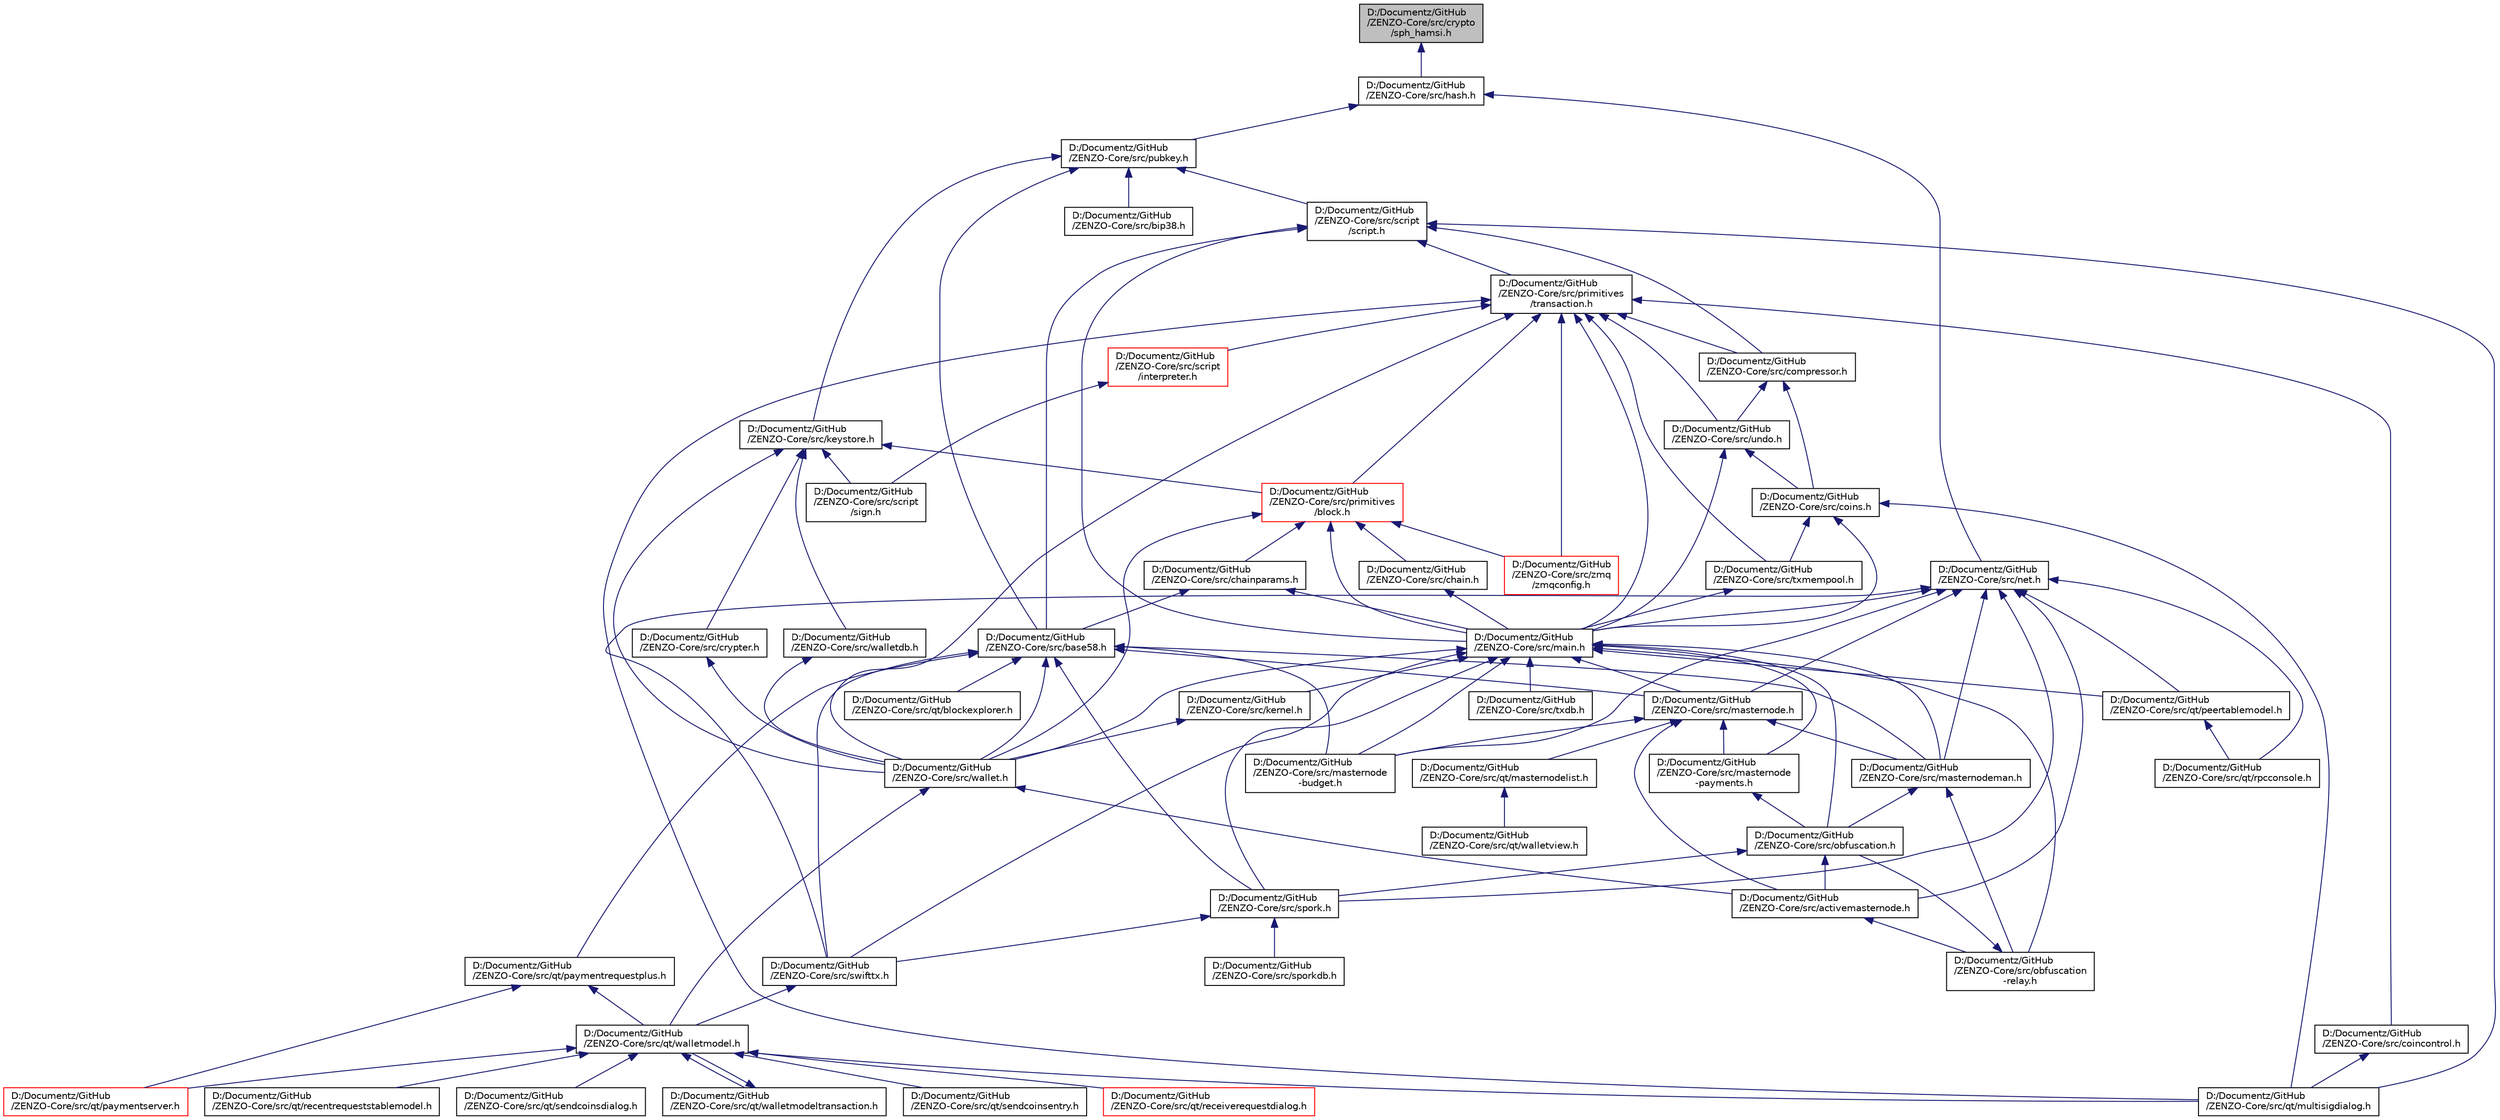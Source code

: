 digraph "D:/Documentz/GitHub/ZENZO-Core/src/crypto/sph_hamsi.h"
{
 // LATEX_PDF_SIZE
  edge [fontname="Helvetica",fontsize="10",labelfontname="Helvetica",labelfontsize="10"];
  node [fontname="Helvetica",fontsize="10",shape=record];
  Node4 [label="D:/Documentz/GitHub\l/ZENZO-Core/src/crypto\l/sph_hamsi.h",height=0.2,width=0.4,color="black", fillcolor="grey75", style="filled", fontcolor="black",tooltip=" "];
  Node4 -> Node5 [dir="back",color="midnightblue",fontsize="10",style="solid",fontname="Helvetica"];
  Node5 [label="D:/Documentz/GitHub\l/ZENZO-Core/src/hash.h",height=0.2,width=0.4,color="black", fillcolor="white", style="filled",URL="$hash_8h_source.html",tooltip=" "];
  Node5 -> Node6 [dir="back",color="midnightblue",fontsize="10",style="solid",fontname="Helvetica"];
  Node6 [label="D:/Documentz/GitHub\l/ZENZO-Core/src/net.h",height=0.2,width=0.4,color="black", fillcolor="white", style="filled",URL="$net_8h_source.html",tooltip=" "];
  Node6 -> Node7 [dir="back",color="midnightblue",fontsize="10",style="solid",fontname="Helvetica"];
  Node7 [label="D:/Documentz/GitHub\l/ZENZO-Core/src/main.h",height=0.2,width=0.4,color="black", fillcolor="white", style="filled",URL="$main_8h_source.html",tooltip=" "];
  Node7 -> Node8 [dir="back",color="midnightblue",fontsize="10",style="solid",fontname="Helvetica"];
  Node8 [label="D:/Documentz/GitHub\l/ZENZO-Core/src/txdb.h",height=0.2,width=0.4,color="black", fillcolor="white", style="filled",URL="$txdb_8h_source.html",tooltip=" "];
  Node7 -> Node9 [dir="back",color="midnightblue",fontsize="10",style="solid",fontname="Helvetica"];
  Node9 [label="D:/Documentz/GitHub\l/ZENZO-Core/src/spork.h",height=0.2,width=0.4,color="black", fillcolor="white", style="filled",URL="$spork_8h_source.html",tooltip=" "];
  Node9 -> Node10 [dir="back",color="midnightblue",fontsize="10",style="solid",fontname="Helvetica"];
  Node10 [label="D:/Documentz/GitHub\l/ZENZO-Core/src/sporkdb.h",height=0.2,width=0.4,color="black", fillcolor="white", style="filled",URL="$sporkdb_8h_source.html",tooltip=" "];
  Node9 -> Node11 [dir="back",color="midnightblue",fontsize="10",style="solid",fontname="Helvetica"];
  Node11 [label="D:/Documentz/GitHub\l/ZENZO-Core/src/swifttx.h",height=0.2,width=0.4,color="black", fillcolor="white", style="filled",URL="$swifttx_8h_source.html",tooltip=" "];
  Node11 -> Node12 [dir="back",color="midnightblue",fontsize="10",style="solid",fontname="Helvetica"];
  Node12 [label="D:/Documentz/GitHub\l/ZENZO-Core/src/qt/walletmodel.h",height=0.2,width=0.4,color="black", fillcolor="white", style="filled",URL="$walletmodel_8h_source.html",tooltip=" "];
  Node12 -> Node13 [dir="back",color="midnightblue",fontsize="10",style="solid",fontname="Helvetica"];
  Node13 [label="D:/Documentz/GitHub\l/ZENZO-Core/src/qt/walletmodeltransaction.h",height=0.2,width=0.4,color="black", fillcolor="white", style="filled",URL="$walletmodeltransaction_8h_source.html",tooltip=" "];
  Node13 -> Node12 [dir="back",color="midnightblue",fontsize="10",style="solid",fontname="Helvetica"];
  Node12 -> Node14 [dir="back",color="midnightblue",fontsize="10",style="solid",fontname="Helvetica"];
  Node14 [label="D:/Documentz/GitHub\l/ZENZO-Core/src/qt/multisigdialog.h",height=0.2,width=0.4,color="black", fillcolor="white", style="filled",URL="$multisigdialog_8h_source.html",tooltip=" "];
  Node12 -> Node15 [dir="back",color="midnightblue",fontsize="10",style="solid",fontname="Helvetica"];
  Node15 [label="D:/Documentz/GitHub\l/ZENZO-Core/src/qt/paymentserver.h",height=0.2,width=0.4,color="red", fillcolor="white", style="filled",URL="$paymentserver_8h_source.html",tooltip=" "];
  Node12 -> Node17 [dir="back",color="midnightblue",fontsize="10",style="solid",fontname="Helvetica"];
  Node17 [label="D:/Documentz/GitHub\l/ZENZO-Core/src/qt/sendcoinsentry.h",height=0.2,width=0.4,color="black", fillcolor="white", style="filled",URL="$sendcoinsentry_8h_source.html",tooltip=" "];
  Node12 -> Node18 [dir="back",color="midnightblue",fontsize="10",style="solid",fontname="Helvetica"];
  Node18 [label="D:/Documentz/GitHub\l/ZENZO-Core/src/qt/receiverequestdialog.h",height=0.2,width=0.4,color="red", fillcolor="white", style="filled",URL="$receiverequestdialog_8h_source.html",tooltip=" "];
  Node12 -> Node20 [dir="back",color="midnightblue",fontsize="10",style="solid",fontname="Helvetica"];
  Node20 [label="D:/Documentz/GitHub\l/ZENZO-Core/src/qt/recentrequeststablemodel.h",height=0.2,width=0.4,color="black", fillcolor="white", style="filled",URL="$recentrequeststablemodel_8h_source.html",tooltip=" "];
  Node12 -> Node21 [dir="back",color="midnightblue",fontsize="10",style="solid",fontname="Helvetica"];
  Node21 [label="D:/Documentz/GitHub\l/ZENZO-Core/src/qt/sendcoinsdialog.h",height=0.2,width=0.4,color="black", fillcolor="white", style="filled",URL="$sendcoinsdialog_8h_source.html",tooltip=" "];
  Node7 -> Node22 [dir="back",color="midnightblue",fontsize="10",style="solid",fontname="Helvetica"];
  Node22 [label="D:/Documentz/GitHub\l/ZENZO-Core/src/obfuscation.h",height=0.2,width=0.4,color="black", fillcolor="white", style="filled",URL="$obfuscation_8h_source.html",tooltip=" "];
  Node22 -> Node9 [dir="back",color="midnightblue",fontsize="10",style="solid",fontname="Helvetica"];
  Node22 -> Node23 [dir="back",color="midnightblue",fontsize="10",style="solid",fontname="Helvetica"];
  Node23 [label="D:/Documentz/GitHub\l/ZENZO-Core/src/activemasternode.h",height=0.2,width=0.4,color="black", fillcolor="white", style="filled",URL="$activemasternode_8h_source.html",tooltip=" "];
  Node23 -> Node24 [dir="back",color="midnightblue",fontsize="10",style="solid",fontname="Helvetica"];
  Node24 [label="D:/Documentz/GitHub\l/ZENZO-Core/src/obfuscation\l-relay.h",height=0.2,width=0.4,color="black", fillcolor="white", style="filled",URL="$obfuscation-relay_8h_source.html",tooltip=" "];
  Node24 -> Node22 [dir="back",color="midnightblue",fontsize="10",style="solid",fontname="Helvetica"];
  Node7 -> Node25 [dir="back",color="midnightblue",fontsize="10",style="solid",fontname="Helvetica"];
  Node25 [label="D:/Documentz/GitHub\l/ZENZO-Core/src/masternode\l-payments.h",height=0.2,width=0.4,color="black", fillcolor="white", style="filled",URL="$masternode-payments_8h_source.html",tooltip=" "];
  Node25 -> Node22 [dir="back",color="midnightblue",fontsize="10",style="solid",fontname="Helvetica"];
  Node7 -> Node26 [dir="back",color="midnightblue",fontsize="10",style="solid",fontname="Helvetica"];
  Node26 [label="D:/Documentz/GitHub\l/ZENZO-Core/src/masternode.h",height=0.2,width=0.4,color="black", fillcolor="white", style="filled",URL="$masternode_8h_source.html",tooltip=" "];
  Node26 -> Node25 [dir="back",color="midnightblue",fontsize="10",style="solid",fontname="Helvetica"];
  Node26 -> Node27 [dir="back",color="midnightblue",fontsize="10",style="solid",fontname="Helvetica"];
  Node27 [label="D:/Documentz/GitHub\l/ZENZO-Core/src/masternodeman.h",height=0.2,width=0.4,color="black", fillcolor="white", style="filled",URL="$masternodeman_8h_source.html",tooltip=" "];
  Node27 -> Node22 [dir="back",color="midnightblue",fontsize="10",style="solid",fontname="Helvetica"];
  Node27 -> Node24 [dir="back",color="midnightblue",fontsize="10",style="solid",fontname="Helvetica"];
  Node26 -> Node23 [dir="back",color="midnightblue",fontsize="10",style="solid",fontname="Helvetica"];
  Node26 -> Node28 [dir="back",color="midnightblue",fontsize="10",style="solid",fontname="Helvetica"];
  Node28 [label="D:/Documentz/GitHub\l/ZENZO-Core/src/masternode\l-budget.h",height=0.2,width=0.4,color="black", fillcolor="white", style="filled",URL="$masternode-budget_8h_source.html",tooltip=" "];
  Node26 -> Node29 [dir="back",color="midnightblue",fontsize="10",style="solid",fontname="Helvetica"];
  Node29 [label="D:/Documentz/GitHub\l/ZENZO-Core/src/qt/masternodelist.h",height=0.2,width=0.4,color="black", fillcolor="white", style="filled",URL="$masternodelist_8h_source.html",tooltip=" "];
  Node29 -> Node30 [dir="back",color="midnightblue",fontsize="10",style="solid",fontname="Helvetica"];
  Node30 [label="D:/Documentz/GitHub\l/ZENZO-Core/src/qt/walletview.h",height=0.2,width=0.4,color="black", fillcolor="white", style="filled",URL="$walletview_8h_source.html",tooltip=" "];
  Node7 -> Node27 [dir="back",color="midnightblue",fontsize="10",style="solid",fontname="Helvetica"];
  Node7 -> Node31 [dir="back",color="midnightblue",fontsize="10",style="solid",fontname="Helvetica"];
  Node31 [label="D:/Documentz/GitHub\l/ZENZO-Core/src/kernel.h",height=0.2,width=0.4,color="black", fillcolor="white", style="filled",URL="$kernel_8h_source.html",tooltip=" "];
  Node31 -> Node32 [dir="back",color="midnightblue",fontsize="10",style="solid",fontname="Helvetica"];
  Node32 [label="D:/Documentz/GitHub\l/ZENZO-Core/src/wallet.h",height=0.2,width=0.4,color="black", fillcolor="white", style="filled",URL="$wallet_8h_source.html",tooltip=" "];
  Node32 -> Node23 [dir="back",color="midnightblue",fontsize="10",style="solid",fontname="Helvetica"];
  Node32 -> Node12 [dir="back",color="midnightblue",fontsize="10",style="solid",fontname="Helvetica"];
  Node7 -> Node32 [dir="back",color="midnightblue",fontsize="10",style="solid",fontname="Helvetica"];
  Node7 -> Node24 [dir="back",color="midnightblue",fontsize="10",style="solid",fontname="Helvetica"];
  Node7 -> Node28 [dir="back",color="midnightblue",fontsize="10",style="solid",fontname="Helvetica"];
  Node7 -> Node11 [dir="back",color="midnightblue",fontsize="10",style="solid",fontname="Helvetica"];
  Node7 -> Node33 [dir="back",color="midnightblue",fontsize="10",style="solid",fontname="Helvetica"];
  Node33 [label="D:/Documentz/GitHub\l/ZENZO-Core/src/qt/peertablemodel.h",height=0.2,width=0.4,color="black", fillcolor="white", style="filled",URL="$peertablemodel_8h_source.html",tooltip=" "];
  Node33 -> Node34 [dir="back",color="midnightblue",fontsize="10",style="solid",fontname="Helvetica"];
  Node34 [label="D:/Documentz/GitHub\l/ZENZO-Core/src/qt/rpcconsole.h",height=0.2,width=0.4,color="black", fillcolor="white", style="filled",URL="$rpcconsole_8h_source.html",tooltip=" "];
  Node6 -> Node9 [dir="back",color="midnightblue",fontsize="10",style="solid",fontname="Helvetica"];
  Node6 -> Node26 [dir="back",color="midnightblue",fontsize="10",style="solid",fontname="Helvetica"];
  Node6 -> Node27 [dir="back",color="midnightblue",fontsize="10",style="solid",fontname="Helvetica"];
  Node6 -> Node23 [dir="back",color="midnightblue",fontsize="10",style="solid",fontname="Helvetica"];
  Node6 -> Node28 [dir="back",color="midnightblue",fontsize="10",style="solid",fontname="Helvetica"];
  Node6 -> Node11 [dir="back",color="midnightblue",fontsize="10",style="solid",fontname="Helvetica"];
  Node6 -> Node33 [dir="back",color="midnightblue",fontsize="10",style="solid",fontname="Helvetica"];
  Node6 -> Node34 [dir="back",color="midnightblue",fontsize="10",style="solid",fontname="Helvetica"];
  Node5 -> Node35 [dir="back",color="midnightblue",fontsize="10",style="solid",fontname="Helvetica"];
  Node35 [label="D:/Documentz/GitHub\l/ZENZO-Core/src/pubkey.h",height=0.2,width=0.4,color="black", fillcolor="white", style="filled",URL="$pubkey_8h_source.html",tooltip=" "];
  Node35 -> Node36 [dir="back",color="midnightblue",fontsize="10",style="solid",fontname="Helvetica"];
  Node36 [label="D:/Documentz/GitHub\l/ZENZO-Core/src/script\l/script.h",height=0.2,width=0.4,color="black", fillcolor="white", style="filled",URL="$script_8h_source.html",tooltip=" "];
  Node36 -> Node37 [dir="back",color="midnightblue",fontsize="10",style="solid",fontname="Helvetica"];
  Node37 [label="D:/Documentz/GitHub\l/ZENZO-Core/src/primitives\l/transaction.h",height=0.2,width=0.4,color="black", fillcolor="white", style="filled",URL="$transaction_8h_source.html",tooltip=" "];
  Node37 -> Node38 [dir="back",color="midnightblue",fontsize="10",style="solid",fontname="Helvetica"];
  Node38 [label="D:/Documentz/GitHub\l/ZENZO-Core/src/primitives\l/block.h",height=0.2,width=0.4,color="red", fillcolor="white", style="filled",URL="$primitives_2block_8h_source.html",tooltip=" "];
  Node38 -> Node39 [dir="back",color="midnightblue",fontsize="10",style="solid",fontname="Helvetica"];
  Node39 [label="D:/Documentz/GitHub\l/ZENZO-Core/src/chain.h",height=0.2,width=0.4,color="black", fillcolor="white", style="filled",URL="$chain_8h_source.html",tooltip=" "];
  Node39 -> Node7 [dir="back",color="midnightblue",fontsize="10",style="solid",fontname="Helvetica"];
  Node38 -> Node40 [dir="back",color="midnightblue",fontsize="10",style="solid",fontname="Helvetica"];
  Node40 [label="D:/Documentz/GitHub\l/ZENZO-Core/src/chainparams.h",height=0.2,width=0.4,color="black", fillcolor="white", style="filled",URL="$chainparams_8h_source.html",tooltip=" "];
  Node40 -> Node7 [dir="back",color="midnightblue",fontsize="10",style="solid",fontname="Helvetica"];
  Node40 -> Node41 [dir="back",color="midnightblue",fontsize="10",style="solid",fontname="Helvetica"];
  Node41 [label="D:/Documentz/GitHub\l/ZENZO-Core/src/base58.h",height=0.2,width=0.4,color="black", fillcolor="white", style="filled",URL="$base58_8h_source.html",tooltip=" "];
  Node41 -> Node9 [dir="back",color="midnightblue",fontsize="10",style="solid",fontname="Helvetica"];
  Node41 -> Node26 [dir="back",color="midnightblue",fontsize="10",style="solid",fontname="Helvetica"];
  Node41 -> Node27 [dir="back",color="midnightblue",fontsize="10",style="solid",fontname="Helvetica"];
  Node41 -> Node32 [dir="back",color="midnightblue",fontsize="10",style="solid",fontname="Helvetica"];
  Node41 -> Node28 [dir="back",color="midnightblue",fontsize="10",style="solid",fontname="Helvetica"];
  Node41 -> Node11 [dir="back",color="midnightblue",fontsize="10",style="solid",fontname="Helvetica"];
  Node41 -> Node42 [dir="back",color="midnightblue",fontsize="10",style="solid",fontname="Helvetica"];
  Node42 [label="D:/Documentz/GitHub\l/ZENZO-Core/src/qt/paymentrequestplus.h",height=0.2,width=0.4,color="black", fillcolor="white", style="filled",URL="$paymentrequestplus_8h_source.html",tooltip=" "];
  Node42 -> Node12 [dir="back",color="midnightblue",fontsize="10",style="solid",fontname="Helvetica"];
  Node42 -> Node15 [dir="back",color="midnightblue",fontsize="10",style="solid",fontname="Helvetica"];
  Node41 -> Node43 [dir="back",color="midnightblue",fontsize="10",style="solid",fontname="Helvetica"];
  Node43 [label="D:/Documentz/GitHub\l/ZENZO-Core/src/qt/blockexplorer.h",height=0.2,width=0.4,color="black", fillcolor="white", style="filled",URL="$blockexplorer_8h_source.html",tooltip=" "];
  Node38 -> Node7 [dir="back",color="midnightblue",fontsize="10",style="solid",fontname="Helvetica"];
  Node38 -> Node32 [dir="back",color="midnightblue",fontsize="10",style="solid",fontname="Helvetica"];
  Node38 -> Node45 [dir="back",color="midnightblue",fontsize="10",style="solid",fontname="Helvetica"];
  Node45 [label="D:/Documentz/GitHub\l/ZENZO-Core/src/zmq\l/zmqconfig.h",height=0.2,width=0.4,color="red", fillcolor="white", style="filled",URL="$zmqconfig_8h_source.html",tooltip=" "];
  Node37 -> Node48 [dir="back",color="midnightblue",fontsize="10",style="solid",fontname="Helvetica"];
  Node48 [label="D:/Documentz/GitHub\l/ZENZO-Core/src/compressor.h",height=0.2,width=0.4,color="black", fillcolor="white", style="filled",URL="$compressor_8h_source.html",tooltip=" "];
  Node48 -> Node49 [dir="back",color="midnightblue",fontsize="10",style="solid",fontname="Helvetica"];
  Node49 [label="D:/Documentz/GitHub\l/ZENZO-Core/src/coins.h",height=0.2,width=0.4,color="black", fillcolor="white", style="filled",URL="$coins_8h_source.html",tooltip=" "];
  Node49 -> Node7 [dir="back",color="midnightblue",fontsize="10",style="solid",fontname="Helvetica"];
  Node49 -> Node50 [dir="back",color="midnightblue",fontsize="10",style="solid",fontname="Helvetica"];
  Node50 [label="D:/Documentz/GitHub\l/ZENZO-Core/src/txmempool.h",height=0.2,width=0.4,color="black", fillcolor="white", style="filled",URL="$txmempool_8h_source.html",tooltip=" "];
  Node50 -> Node7 [dir="back",color="midnightblue",fontsize="10",style="solid",fontname="Helvetica"];
  Node49 -> Node14 [dir="back",color="midnightblue",fontsize="10",style="solid",fontname="Helvetica"];
  Node48 -> Node51 [dir="back",color="midnightblue",fontsize="10",style="solid",fontname="Helvetica"];
  Node51 [label="D:/Documentz/GitHub\l/ZENZO-Core/src/undo.h",height=0.2,width=0.4,color="black", fillcolor="white", style="filled",URL="$undo_8h_source.html",tooltip=" "];
  Node51 -> Node49 [dir="back",color="midnightblue",fontsize="10",style="solid",fontname="Helvetica"];
  Node51 -> Node7 [dir="back",color="midnightblue",fontsize="10",style="solid",fontname="Helvetica"];
  Node37 -> Node51 [dir="back",color="midnightblue",fontsize="10",style="solid",fontname="Helvetica"];
  Node37 -> Node7 [dir="back",color="midnightblue",fontsize="10",style="solid",fontname="Helvetica"];
  Node37 -> Node50 [dir="back",color="midnightblue",fontsize="10",style="solid",fontname="Helvetica"];
  Node37 -> Node32 [dir="back",color="midnightblue",fontsize="10",style="solid",fontname="Helvetica"];
  Node37 -> Node52 [dir="back",color="midnightblue",fontsize="10",style="solid",fontname="Helvetica"];
  Node52 [label="D:/Documentz/GitHub\l/ZENZO-Core/src/coincontrol.h",height=0.2,width=0.4,color="black", fillcolor="white", style="filled",URL="$coincontrol_8h_source.html",tooltip=" "];
  Node52 -> Node14 [dir="back",color="midnightblue",fontsize="10",style="solid",fontname="Helvetica"];
  Node37 -> Node53 [dir="back",color="midnightblue",fontsize="10",style="solid",fontname="Helvetica"];
  Node53 [label="D:/Documentz/GitHub\l/ZENZO-Core/src/script\l/interpreter.h",height=0.2,width=0.4,color="red", fillcolor="white", style="filled",URL="$interpreter_8h_source.html",tooltip=" "];
  Node53 -> Node56 [dir="back",color="midnightblue",fontsize="10",style="solid",fontname="Helvetica"];
  Node56 [label="D:/Documentz/GitHub\l/ZENZO-Core/src/script\l/sign.h",height=0.2,width=0.4,color="black", fillcolor="white", style="filled",URL="$sign_8h_source.html",tooltip=" "];
  Node37 -> Node14 [dir="back",color="midnightblue",fontsize="10",style="solid",fontname="Helvetica"];
  Node37 -> Node45 [dir="back",color="midnightblue",fontsize="10",style="solid",fontname="Helvetica"];
  Node36 -> Node48 [dir="back",color="midnightblue",fontsize="10",style="solid",fontname="Helvetica"];
  Node36 -> Node7 [dir="back",color="midnightblue",fontsize="10",style="solid",fontname="Helvetica"];
  Node36 -> Node41 [dir="back",color="midnightblue",fontsize="10",style="solid",fontname="Helvetica"];
  Node36 -> Node14 [dir="back",color="midnightblue",fontsize="10",style="solid",fontname="Helvetica"];
  Node35 -> Node41 [dir="back",color="midnightblue",fontsize="10",style="solid",fontname="Helvetica"];
  Node35 -> Node58 [dir="back",color="midnightblue",fontsize="10",style="solid",fontname="Helvetica"];
  Node58 [label="D:/Documentz/GitHub\l/ZENZO-Core/src/keystore.h",height=0.2,width=0.4,color="black", fillcolor="white", style="filled",URL="$keystore_8h_source.html",tooltip=" "];
  Node58 -> Node38 [dir="back",color="midnightblue",fontsize="10",style="solid",fontname="Helvetica"];
  Node58 -> Node59 [dir="back",color="midnightblue",fontsize="10",style="solid",fontname="Helvetica"];
  Node59 [label="D:/Documentz/GitHub\l/ZENZO-Core/src/crypter.h",height=0.2,width=0.4,color="black", fillcolor="white", style="filled",URL="$crypter_8h_source.html",tooltip=" "];
  Node59 -> Node32 [dir="back",color="midnightblue",fontsize="10",style="solid",fontname="Helvetica"];
  Node58 -> Node32 [dir="back",color="midnightblue",fontsize="10",style="solid",fontname="Helvetica"];
  Node58 -> Node60 [dir="back",color="midnightblue",fontsize="10",style="solid",fontname="Helvetica"];
  Node60 [label="D:/Documentz/GitHub\l/ZENZO-Core/src/walletdb.h",height=0.2,width=0.4,color="black", fillcolor="white", style="filled",URL="$walletdb_8h_source.html",tooltip=" "];
  Node60 -> Node32 [dir="back",color="midnightblue",fontsize="10",style="solid",fontname="Helvetica"];
  Node58 -> Node56 [dir="back",color="midnightblue",fontsize="10",style="solid",fontname="Helvetica"];
  Node35 -> Node61 [dir="back",color="midnightblue",fontsize="10",style="solid",fontname="Helvetica"];
  Node61 [label="D:/Documentz/GitHub\l/ZENZO-Core/src/bip38.h",height=0.2,width=0.4,color="black", fillcolor="white", style="filled",URL="$bip38_8h_source.html",tooltip=" "];
}

